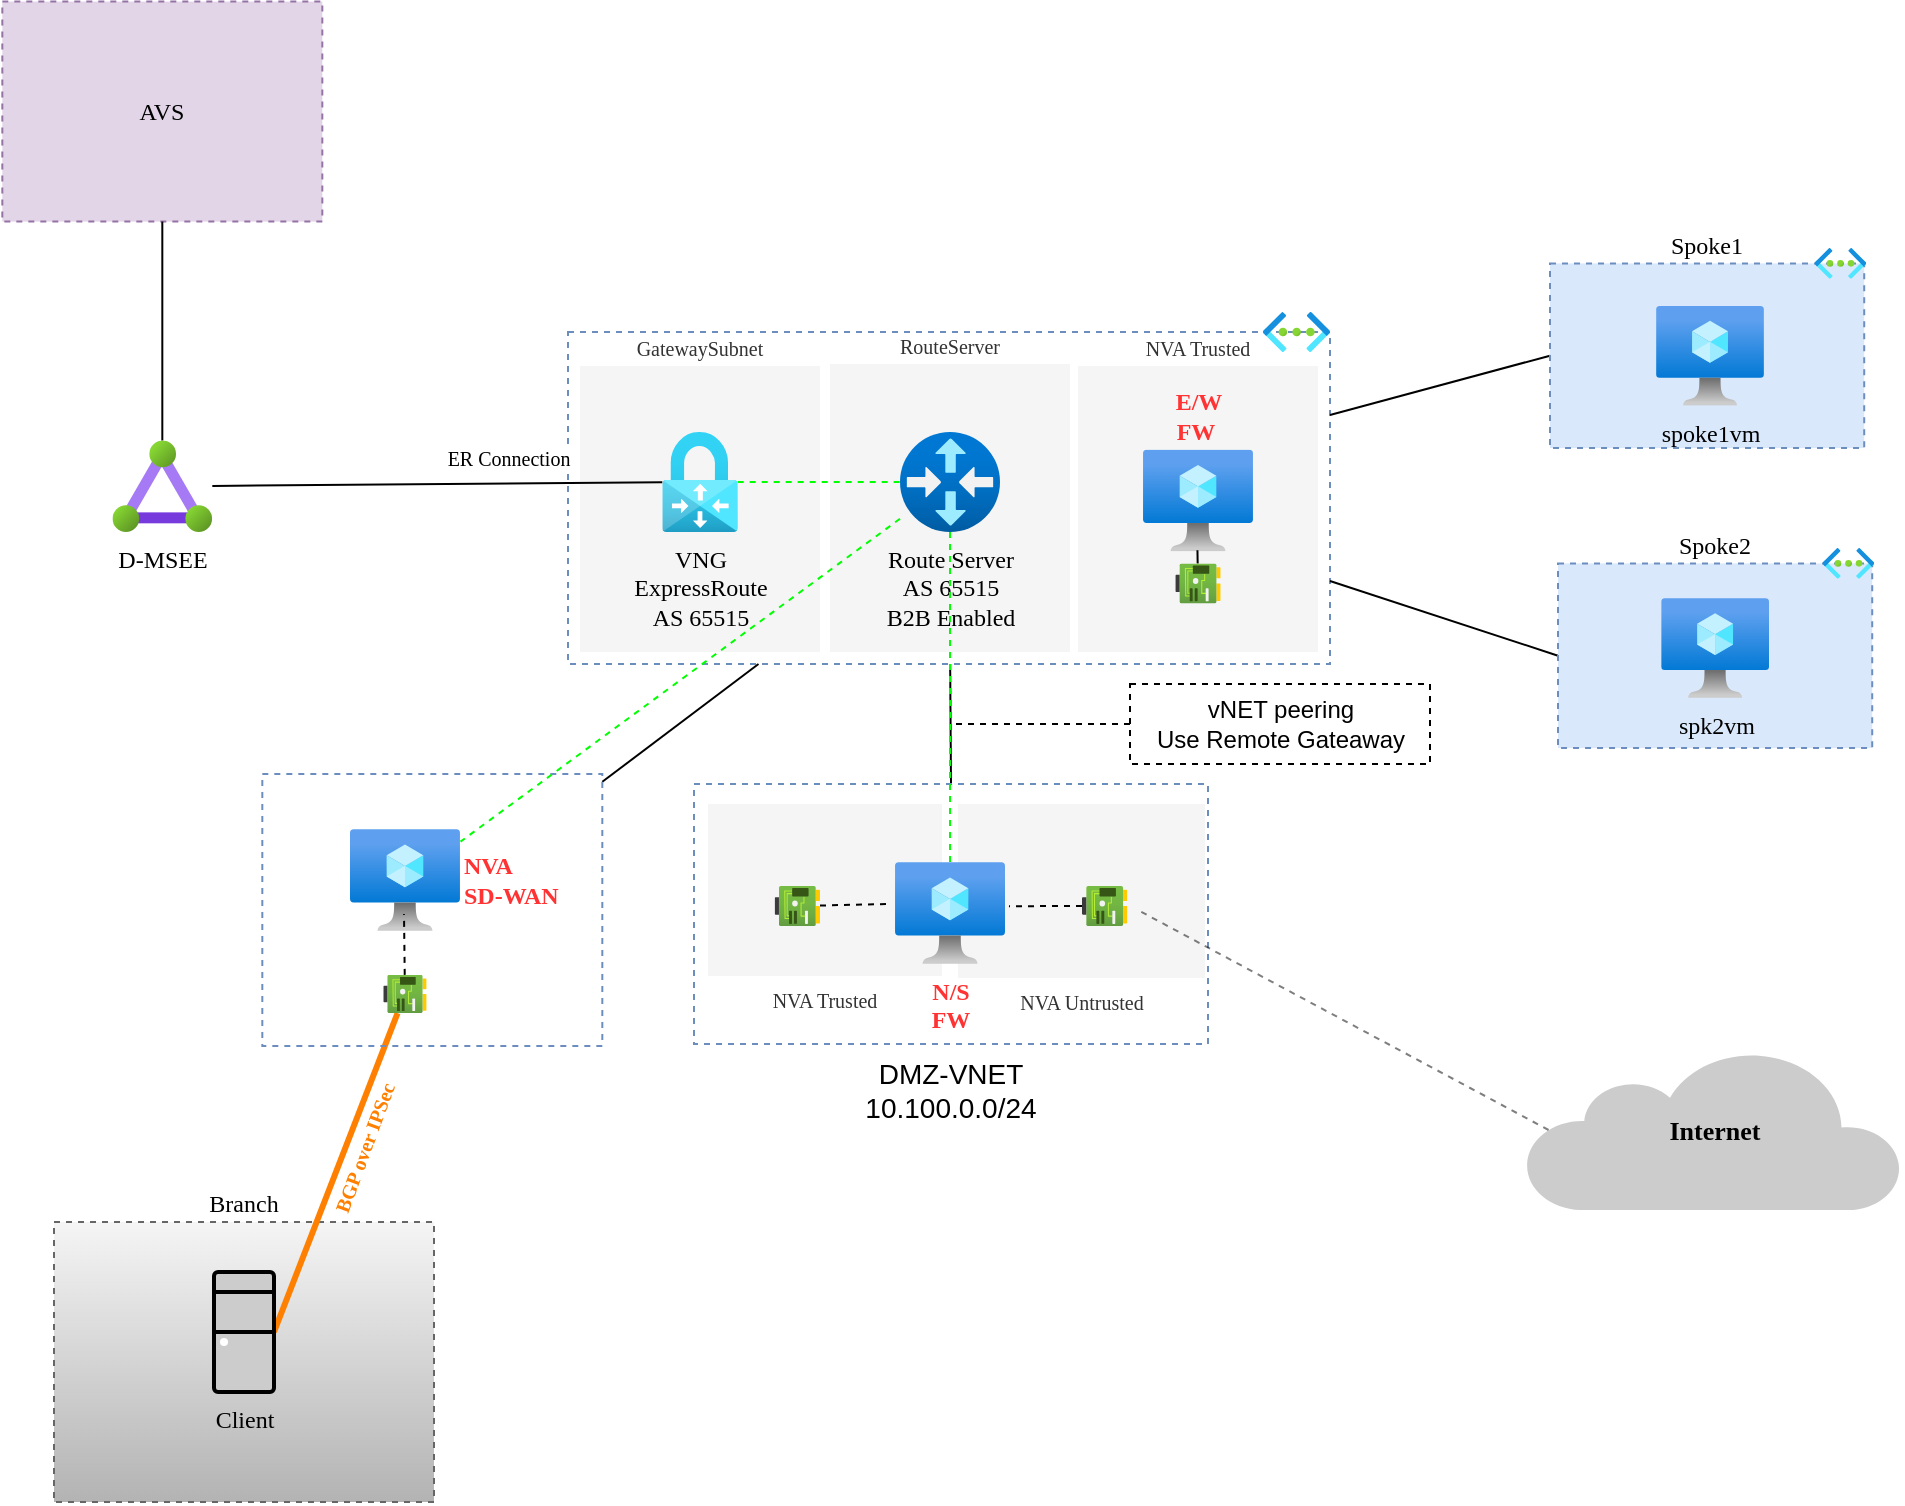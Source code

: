 <mxfile>
    <diagram id="VpP25qrUwimKjWkVQwFB" name="Page-1">
        <mxGraphModel dx="1044" dy="691" grid="1" gridSize="10" guides="1" tooltips="1" connect="1" arrows="1" fold="1" page="1" pageScale="1" pageWidth="1100" pageHeight="850" math="0" shadow="0">
            <root>
                <mxCell id="0"/>
                <mxCell id="1" parent="0"/>
                <mxCell id="112" style="edgeStyle=none;html=1;endArrow=none;endFill=0;exitX=0.5;exitY=0;exitDx=0;exitDy=0;" edge="1" parent="1" source="106" target="14">
                    <mxGeometry relative="1" as="geometry"/>
                </mxCell>
                <mxCell id="106" value="&lt;span&gt;DMZ-VNET&lt;br&gt;10.100.0.0/24&lt;br&gt;&lt;/span&gt;" style="whiteSpace=wrap;html=1;fillColor=none;strokeColor=#6c8ebf;dashed=1;fontSize=14;labelPosition=center;verticalLabelPosition=bottom;align=center;verticalAlign=top;fontStyle=0" vertex="1" parent="1">
                    <mxGeometry x="392" y="410" width="257" height="130" as="geometry"/>
                </mxCell>
                <mxCell id="14" value="" style="whiteSpace=wrap;html=1;fillColor=none;strokeColor=#6c8ebf;dashed=1;fontFamily=Verdana;" parent="1" vertex="1">
                    <mxGeometry x="329" y="184" width="381" height="166" as="geometry"/>
                </mxCell>
                <mxCell id="73" style="edgeStyle=none;sketch=0;html=1;exitX=1;exitY=0.25;exitDx=0;exitDy=0;entryX=0;entryY=0.5;entryDx=0;entryDy=0;strokeColor=#000000;fontFamily=Verdana;fontSize=10;fontColor=default;endArrow=none;endFill=0;" parent="1" source="14" target="33" edge="1">
                    <mxGeometry relative="1" as="geometry"/>
                </mxCell>
                <mxCell id="74" style="edgeStyle=none;sketch=0;html=1;exitX=1;exitY=0.75;exitDx=0;exitDy=0;strokeColor=#000000;fontFamily=Verdana;fontSize=10;fontColor=default;endArrow=none;endFill=0;entryX=0;entryY=0.5;entryDx=0;entryDy=0;" parent="1" source="14" target="39" edge="1">
                    <mxGeometry relative="1" as="geometry">
                        <mxPoint x="832" y="504" as="targetPoint"/>
                    </mxGeometry>
                </mxCell>
                <mxCell id="61" value="NVA Trusted" style="whiteSpace=wrap;html=1;labelBackgroundColor=none;strokeColor=none;fontFamily=Verdana;fontColor=#333333;fillColor=#f5f5f5;labelPosition=center;verticalLabelPosition=top;align=center;verticalAlign=bottom;fontSize=10;" parent="1" vertex="1">
                    <mxGeometry x="584" y="201" width="120" height="143" as="geometry"/>
                </mxCell>
                <mxCell id="60" value="RouteServer" style="whiteSpace=wrap;html=1;labelBackgroundColor=none;strokeColor=none;fontFamily=Verdana;fontColor=#333333;fillColor=#f5f5f5;labelPosition=center;verticalLabelPosition=top;align=center;verticalAlign=bottom;fontSize=10;" parent="1" vertex="1">
                    <mxGeometry x="460" y="200" width="120" height="144" as="geometry"/>
                </mxCell>
                <mxCell id="59" value="GatewaySubnet" style="whiteSpace=wrap;html=1;labelBackgroundColor=none;strokeColor=none;fontFamily=Verdana;fontColor=#333333;fillColor=#f5f5f5;labelPosition=center;verticalLabelPosition=top;align=center;verticalAlign=bottom;fontSize=10;" parent="1" vertex="1">
                    <mxGeometry x="335" y="201" width="120" height="143" as="geometry"/>
                </mxCell>
                <mxCell id="15" value="" style="aspect=fixed;html=1;points=[];align=center;image;fontSize=12;image=img/lib/azure2/networking/Virtual_Networks.svg;dashed=1;fontFamily=Verdana;" parent="1" vertex="1">
                    <mxGeometry x="676.5" y="174" width="33.5" height="20" as="geometry"/>
                </mxCell>
                <mxCell id="70" style="edgeStyle=none;sketch=0;html=1;fontFamily=Verdana;fontSize=10;fontColor=default;dashed=1;endArrow=none;endFill=0;strokeColor=#00FF00;" parent="1" source="17" target="45" edge="1">
                    <mxGeometry relative="1" as="geometry"/>
                </mxCell>
                <mxCell id="19" value="AVS" style="whiteSpace=wrap;html=1;fillColor=#e1d5e7;strokeColor=#9673a6;dashed=1;fontFamily=Verdana;" parent="1" vertex="1">
                    <mxGeometry x="46.16" y="18.78" width="160" height="110" as="geometry"/>
                </mxCell>
                <mxCell id="20" value="Branch" style="whiteSpace=wrap;html=1;fillColor=#f5f5f5;strokeColor=#666666;dashed=1;fontFamily=Verdana;gradientColor=#b3b3b3;labelPosition=center;verticalLabelPosition=top;align=center;verticalAlign=bottom;" parent="1" vertex="1">
                    <mxGeometry x="72" y="629" width="190" height="140" as="geometry"/>
                </mxCell>
                <mxCell id="37" value="" style="group" parent="1" vertex="1" connectable="0">
                    <mxGeometry x="820" y="142" width="160" height="100" as="geometry"/>
                </mxCell>
                <mxCell id="33" value="Spoke1" style="whiteSpace=wrap;html=1;fillColor=#dae8fc;strokeColor=#6c8ebf;dashed=1;labelBackgroundColor=none;fontFamily=Verdana;labelPosition=center;verticalLabelPosition=top;align=center;verticalAlign=bottom;" parent="37" vertex="1">
                    <mxGeometry y="7.692" width="157.106" height="92.308" as="geometry"/>
                </mxCell>
                <mxCell id="34" value="" style="aspect=fixed;html=1;points=[];align=center;image;fontSize=12;image=img/lib/azure2/networking/Virtual_Networks.svg;dashed=1;labelBackgroundColor=none;fontFamily=Verdana;fillColor=#7F00FF;" parent="37" vertex="1">
                    <mxGeometry x="132.3" width="25.769" height="15.385" as="geometry"/>
                </mxCell>
                <mxCell id="55" value="spoke1vm" style="aspect=fixed;html=1;points=[];align=center;image;fontSize=12;image=img/lib/azure2/compute/Virtual_Machine.svg;labelBackgroundColor=none;fontFamily=Verdana;fillColor=#7F00FF;" parent="37" vertex="1">
                    <mxGeometry x="53.05" y="28.85" width="53.91" height="50" as="geometry"/>
                </mxCell>
                <mxCell id="38" value="" style="group" parent="1" vertex="1" connectable="0">
                    <mxGeometry x="824" y="292" width="160" height="100" as="geometry"/>
                </mxCell>
                <mxCell id="39" value="Spoke2" style="whiteSpace=wrap;html=1;fillColor=#dae8fc;strokeColor=#6c8ebf;dashed=1;labelBackgroundColor=none;fontFamily=Verdana;labelPosition=center;verticalLabelPosition=top;align=center;verticalAlign=bottom;" parent="38" vertex="1">
                    <mxGeometry y="7.692" width="157.106" height="92.308" as="geometry"/>
                </mxCell>
                <mxCell id="40" value="" style="aspect=fixed;html=1;points=[];align=center;image;fontSize=12;image=img/lib/azure2/networking/Virtual_Networks.svg;dashed=1;labelBackgroundColor=none;fontFamily=Verdana;fillColor=#7F00FF;" parent="38" vertex="1">
                    <mxGeometry x="132.3" width="25.769" height="15.385" as="geometry"/>
                </mxCell>
                <mxCell id="56" value="spk2vm" style="aspect=fixed;html=1;points=[];align=center;image;fontSize=12;image=img/lib/azure2/compute/Virtual_Machine.svg;labelBackgroundColor=none;fontFamily=Verdana;fillColor=#7F00FF;" parent="38" vertex="1">
                    <mxGeometry x="51.6" y="25" width="53.91" height="50" as="geometry"/>
                </mxCell>
                <mxCell id="45" value="Route Server&lt;br&gt;AS 65515&lt;br&gt;B2B Enabled" style="aspect=fixed;html=1;points=[];align=center;image;fontSize=12;image=img/lib/azure2/networking/Virtual_Router.svg;labelBackgroundColor=none;fontFamily=Verdana;fillColor=#7F00FF;" parent="1" vertex="1">
                    <mxGeometry x="495" y="234" width="50" height="50" as="geometry"/>
                </mxCell>
                <mxCell id="50" value="E/W&lt;br&gt;FW&amp;nbsp;" style="aspect=fixed;html=1;points=[];align=center;image;fontSize=12;image=img/lib/azure2/compute/Virtual_Machine.svg;labelBackgroundColor=none;fontFamily=Verdana;fillColor=#7F00FF;labelPosition=center;verticalLabelPosition=top;verticalAlign=bottom;fontStyle=1;fontColor=#FF3333;" parent="1" vertex="1">
                    <mxGeometry x="616.51" y="242.75" width="54.98" height="51" as="geometry"/>
                </mxCell>
                <mxCell id="76" value="" style="edgeStyle=none;sketch=0;html=1;exitX=1;exitY=0.5;exitDx=0;exitDy=0;exitPerimeter=0;strokeColor=#FF8000;fontFamily=Verdana;fontSize=10;fontColor=#000000;endArrow=none;endFill=0;strokeWidth=3;" parent="1" source="54" target="121" edge="1">
                    <mxGeometry x="0.066" relative="1" as="geometry">
                        <mxPoint as="offset"/>
                        <mxPoint x="220" y="500" as="targetPoint"/>
                    </mxGeometry>
                </mxCell>
                <mxCell id="54" value="Client" style="fontColor=default;verticalAlign=top;verticalLabelPosition=bottom;labelPosition=center;align=center;html=1;outlineConnect=0;fillColor=#CCCCCC;strokeColor=default;gradientColor=none;gradientDirection=north;strokeWidth=2;shape=mxgraph.networks.desktop_pc;labelBackgroundColor=none;fontFamily=Verdana;" parent="1" vertex="1">
                    <mxGeometry x="152" y="654" width="30" height="60" as="geometry"/>
                </mxCell>
                <mxCell id="82" style="edgeStyle=none;sketch=0;html=1;strokeColor=#000000;fontFamily=Verdana;fontSize=8;fontColor=#000000;endArrow=none;endFill=0;" parent="1" source="17" target="81" edge="1">
                    <mxGeometry relative="1" as="geometry"/>
                </mxCell>
                <mxCell id="86" value="ER Connection" style="edgeLabel;html=1;align=center;verticalAlign=middle;resizable=0;points=[];fontSize=10;fontFamily=Verdana;fontColor=#000000;" parent="82" vertex="1" connectable="0">
                    <mxGeometry x="-0.568" y="1" relative="1" as="geometry">
                        <mxPoint x="-29" y="-14" as="offset"/>
                    </mxGeometry>
                </mxCell>
                <mxCell id="17" value="VNG&lt;br&gt;ExpressRoute&lt;br&gt;AS 65515" style="aspect=fixed;html=1;points=[];align=center;image;fontSize=12;image=img/lib/azure2/networking/Virtual_Network_Gateways.svg;glass=0;dashed=1;dashPattern=8 8;strokeColor=#E6E6E6;fontColor=#000000;fillColor=#CCCCCC;rounded=0;sketch=1;hachureGap=4;jiggle=2;curveFitting=1;fontFamily=Verdana;labelBackgroundColor=none;labelPosition=center;verticalLabelPosition=bottom;verticalAlign=top;" parent="1" vertex="1">
                    <mxGeometry x="376.16" y="234" width="37.68" height="50" as="geometry"/>
                </mxCell>
                <mxCell id="78" value="&lt;span style=&quot;font-family: Verdana; font-size: 10px; font-style: normal; font-variant-ligatures: normal; font-variant-caps: normal; letter-spacing: normal; orphans: 2; text-align: center; text-indent: 0px; text-transform: none; widows: 2; word-spacing: 0px; -webkit-text-stroke-width: 0px; background-color: rgb(255, 255, 255); text-decoration-thickness: initial; text-decoration-style: initial; text-decoration-color: initial; float: none; display: inline !important;&quot;&gt;BGP over IPSec&lt;/span&gt;" style="text;whiteSpace=wrap;html=1;fontSize=10;fontFamily=Verdana;fontColor=#FF8000;rotation=-69.7;fontStyle=1" parent="1" vertex="1">
                    <mxGeometry x="184.98" y="570.81" width="90" height="24.38" as="geometry"/>
                </mxCell>
                <mxCell id="83" style="edgeStyle=none;sketch=0;html=1;entryX=0.5;entryY=1;entryDx=0;entryDy=0;strokeColor=#000000;fontFamily=Verdana;fontSize=8;fontColor=#000000;endArrow=none;endFill=0;" parent="1" source="81" target="19" edge="1">
                    <mxGeometry relative="1" as="geometry"/>
                </mxCell>
                <mxCell id="81" value="D-MSEE" style="aspect=fixed;html=1;points=[];align=center;image;fontSize=12;image=img/lib/azure2/networking/ExpressRoute_Circuits.svg;labelBackgroundColor=none;strokeColor=default;fontFamily=Verdana;fontColor=#000000;fillColor=none;" parent="1" vertex="1">
                    <mxGeometry x="101.16" y="238.28" width="50" height="45.72" as="geometry"/>
                </mxCell>
                <mxCell id="92" style="edgeStyle=none;sketch=0;html=1;entryX=0.495;entryY=0.988;entryDx=0;entryDy=0;entryPerimeter=0;strokeColor=#000000;strokeWidth=1;fontFamily=Verdana;fontSize=10;fontColor=#000000;endArrow=none;endFill=0;" parent="1" source="89" target="50" edge="1">
                    <mxGeometry relative="1" as="geometry"/>
                </mxCell>
                <mxCell id="89" value="" style="aspect=fixed;html=1;points=[];align=center;image;fontSize=12;image=img/lib/azure2/networking/Network_Interfaces.svg;labelBackgroundColor=none;strokeColor=default;fontFamily=Verdana;fontColor=#000000;fillColor=none;" parent="1" vertex="1">
                    <mxGeometry x="632.67" y="299.72" width="22.67" height="20" as="geometry"/>
                </mxCell>
                <mxCell id="96" value="Internet" style="html=1;outlineConnect=0;fillColor=#CCCCCC;strokeColor=none;gradientColor=none;gradientDirection=north;strokeWidth=1;shape=mxgraph.networks.cloud;fontColor=#000000;labelBackgroundColor=none;fontFamily=Verdana;fontSize=13;fontStyle=1" parent="1" vertex="1">
                    <mxGeometry x="808" y="543" width="188" height="80" as="geometry"/>
                </mxCell>
                <mxCell id="107" value="NVA Trusted" style="whiteSpace=wrap;html=1;labelBackgroundColor=none;strokeColor=none;fontFamily=Verdana;fontColor=#333333;fillColor=#f5f5f5;labelPosition=center;verticalLabelPosition=bottom;align=center;verticalAlign=top;fontSize=10;" vertex="1" parent="1">
                    <mxGeometry x="399" y="420" width="117" height="86" as="geometry"/>
                </mxCell>
                <mxCell id="110" value="NVA Untrusted" style="whiteSpace=wrap;html=1;labelBackgroundColor=none;strokeColor=none;fontFamily=Verdana;fontColor=#333333;fillColor=#f5f5f5;labelPosition=center;verticalLabelPosition=bottom;align=center;verticalAlign=top;fontSize=10;" vertex="1" parent="1">
                    <mxGeometry x="524" y="420" width="123.5" height="87" as="geometry"/>
                </mxCell>
                <mxCell id="111" value="N/S&lt;br&gt;FW" style="aspect=fixed;html=1;points=[];align=center;image;fontSize=12;image=img/lib/azure2/compute/Virtual_Machine.svg;labelBackgroundColor=none;fontFamily=Verdana;fillColor=#7F00FF;labelPosition=center;verticalLabelPosition=bottom;verticalAlign=top;fontStyle=1;fontColor=#FF3333;" vertex="1" parent="1">
                    <mxGeometry x="492.52" y="449" width="54.98" height="51" as="geometry"/>
                </mxCell>
                <mxCell id="119" style="edgeStyle=none;html=1;dashed=1;endArrow=none;endFill=0;" edge="1" parent="1" source="113">
                    <mxGeometry relative="1" as="geometry">
                        <mxPoint x="520" y="380" as="targetPoint"/>
                    </mxGeometry>
                </mxCell>
                <mxCell id="113" value="vNET peering&lt;br&gt;Use Remote Gateaway" style="text;html=1;align=center;verticalAlign=middle;resizable=0;points=[];autosize=1;strokeColor=default;fillColor=none;dashed=1;" vertex="1" parent="1">
                    <mxGeometry x="610" y="360" width="150" height="40" as="geometry"/>
                </mxCell>
                <mxCell id="116" style="edgeStyle=none;html=1;endArrow=none;endFill=0;dashed=1;" edge="1" parent="1" source="114">
                    <mxGeometry relative="1" as="geometry">
                        <mxPoint x="490" y="470" as="targetPoint"/>
                    </mxGeometry>
                </mxCell>
                <mxCell id="114" value="" style="aspect=fixed;html=1;points=[];align=center;image;fontSize=12;image=img/lib/azure2/networking/Network_Interfaces.svg;labelBackgroundColor=none;strokeColor=default;fontFamily=Verdana;fontColor=#000000;fillColor=none;" vertex="1" parent="1">
                    <mxGeometry x="432.33" y="461" width="22.67" height="20" as="geometry"/>
                </mxCell>
                <mxCell id="117" style="edgeStyle=none;html=1;entryX=1.036;entryY=0.433;entryDx=0;entryDy=0;entryPerimeter=0;dashed=1;endArrow=none;endFill=0;" edge="1" parent="1" source="115" target="111">
                    <mxGeometry relative="1" as="geometry">
                        <mxPoint x="580" y="475" as="sourcePoint"/>
                    </mxGeometry>
                </mxCell>
                <mxCell id="115" value="" style="aspect=fixed;html=1;points=[];align=center;image;fontSize=12;image=img/lib/azure2/networking/Network_Interfaces.svg;labelBackgroundColor=none;strokeColor=default;fontFamily=Verdana;fontColor=#000000;fillColor=none;" vertex="1" parent="1">
                    <mxGeometry x="586" y="461" width="22.67" height="20" as="geometry"/>
                </mxCell>
                <mxCell id="126" style="edgeStyle=none;html=1;entryX=0.25;entryY=1;entryDx=0;entryDy=0;endArrow=none;endFill=0;" edge="1" parent="1" source="118" target="14">
                    <mxGeometry relative="1" as="geometry"/>
                </mxCell>
                <mxCell id="118" value="" style="whiteSpace=wrap;html=1;fillColor=none;strokeColor=#6c8ebf;dashed=1;fontFamily=Verdana;" vertex="1" parent="1">
                    <mxGeometry x="176.16" y="405" width="170" height="136" as="geometry"/>
                </mxCell>
                <mxCell id="120" value="NVA&lt;br&gt;SD-WAN" style="aspect=fixed;html=1;points=[];align=left;image;fontSize=12;image=img/lib/azure2/compute/Virtual_Machine.svg;labelBackgroundColor=none;fontFamily=Verdana;fillColor=#7F00FF;labelPosition=right;verticalLabelPosition=middle;verticalAlign=middle;fontStyle=1;fontColor=#FF3333;" vertex="1" parent="1">
                    <mxGeometry x="220.0" y="432.5" width="54.98" height="51" as="geometry"/>
                </mxCell>
                <mxCell id="123" style="edgeStyle=none;html=1;dashed=1;endArrow=none;endFill=0;" edge="1" parent="1" source="121">
                    <mxGeometry relative="1" as="geometry">
                        <mxPoint x="247" y="475" as="targetPoint"/>
                    </mxGeometry>
                </mxCell>
                <mxCell id="121" value="" style="aspect=fixed;html=1;points=[];align=center;image;fontSize=12;image=img/lib/azure2/networking/Network_Interfaces.svg;labelBackgroundColor=none;strokeColor=default;fontFamily=Verdana;fontColor=#000000;fillColor=none;" vertex="1" parent="1">
                    <mxGeometry x="236.65" y="505.44" width="21.67" height="19.12" as="geometry"/>
                </mxCell>
                <mxCell id="124" style="edgeStyle=none;sketch=0;html=1;fontFamily=Verdana;fontSize=10;fontColor=default;dashed=1;endArrow=none;endFill=0;strokeColor=#00FF00;" edge="1" parent="1" source="45" target="111">
                    <mxGeometry relative="1" as="geometry">
                        <mxPoint x="423.84" y="269" as="sourcePoint"/>
                        <mxPoint x="505" y="269" as="targetPoint"/>
                    </mxGeometry>
                </mxCell>
                <mxCell id="125" style="edgeStyle=none;sketch=0;html=1;fontFamily=Verdana;fontSize=10;fontColor=default;dashed=1;endArrow=none;endFill=0;strokeColor=#00FF00;entryX=1.005;entryY=0.124;entryDx=0;entryDy=0;entryPerimeter=0;" edge="1" parent="1" source="45" target="120">
                    <mxGeometry relative="1" as="geometry">
                        <mxPoint x="530.001" y="294" as="sourcePoint"/>
                        <mxPoint x="530.009" y="502" as="targetPoint"/>
                    </mxGeometry>
                </mxCell>
                <mxCell id="97" style="edgeStyle=none;sketch=0;html=1;strokeColor=#000000;strokeWidth=1;fontFamily=Verdana;fontSize=13;fontColor=#000000;endArrow=none;endFill=0;dashed=1;opacity=50;exitX=0.06;exitY=0.5;exitDx=0;exitDy=0;exitPerimeter=0;entryX=1.194;entryY=0.577;entryDx=0;entryDy=0;entryPerimeter=0;" parent="1" source="96" target="115" edge="1">
                    <mxGeometry relative="1" as="geometry">
                        <mxPoint x="770" y="700" as="targetPoint"/>
                    </mxGeometry>
                </mxCell>
            </root>
        </mxGraphModel>
    </diagram>
</mxfile>